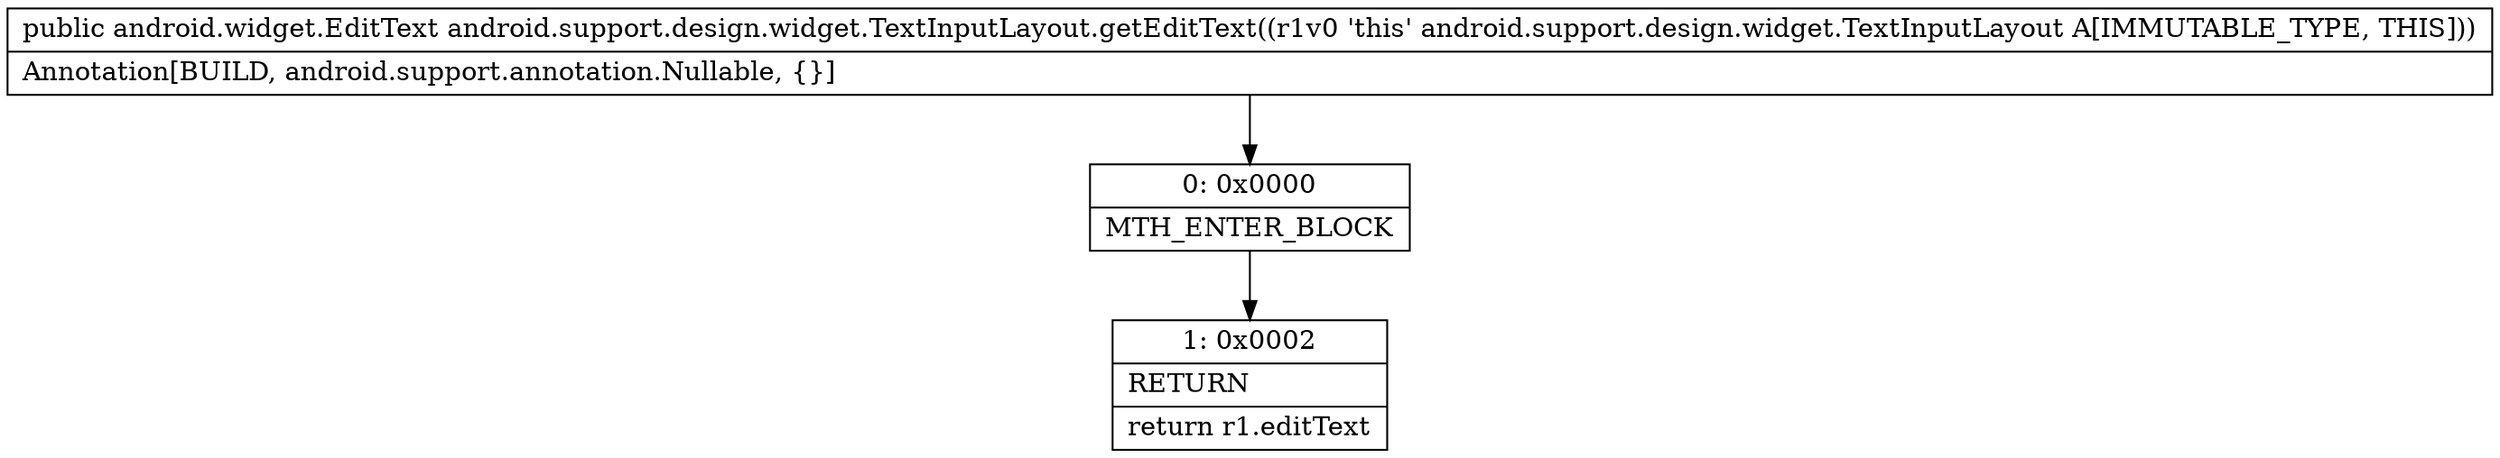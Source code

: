 digraph "CFG forandroid.support.design.widget.TextInputLayout.getEditText()Landroid\/widget\/EditText;" {
Node_0 [shape=record,label="{0\:\ 0x0000|MTH_ENTER_BLOCK\l}"];
Node_1 [shape=record,label="{1\:\ 0x0002|RETURN\l|return r1.editText\l}"];
MethodNode[shape=record,label="{public android.widget.EditText android.support.design.widget.TextInputLayout.getEditText((r1v0 'this' android.support.design.widget.TextInputLayout A[IMMUTABLE_TYPE, THIS]))  | Annotation[BUILD, android.support.annotation.Nullable, \{\}]\l}"];
MethodNode -> Node_0;
Node_0 -> Node_1;
}

